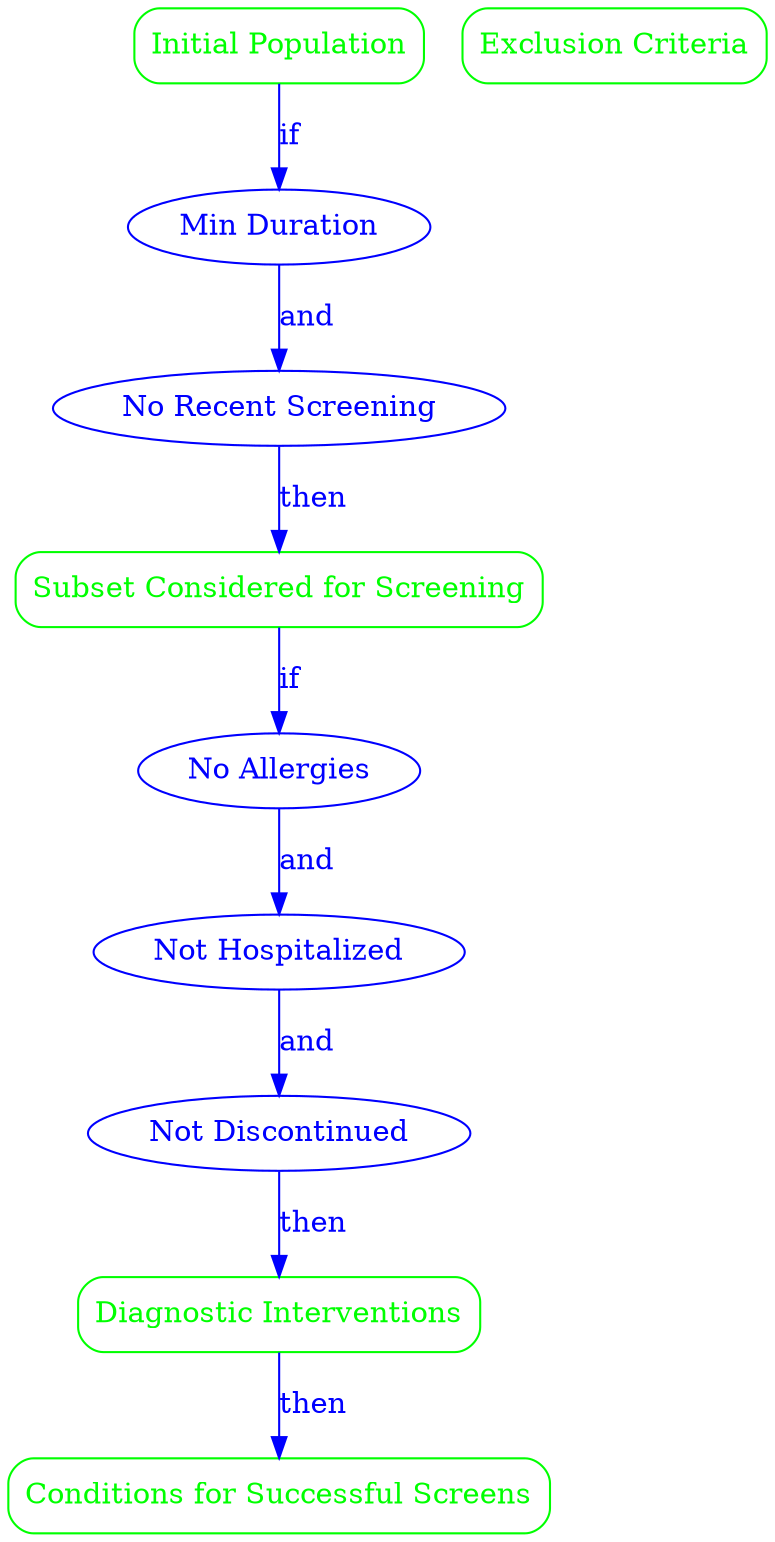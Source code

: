 digraph Protocol {
    rankdir=TB;

    // Population nodes
    InitialPopulation [label="Initial Population" shape=box style=rounded color=green fontcolor=green comment="All patients currently prescribed GLP-1 receptor agonists, including but not limited to medications such as liraglutide, exenatide, dulaglutide, semaglutide, and albiglutide."];
    SubsetForScreening [label="Subset Considered for Screening" shape=box style=rounded color=green fontcolor=green comment="Patients who have been on GLP-1 medications for a minimum duration of 4 weeks, as side effects may not be immediately apparent. Patients who have not had a documented side effect screening in the past 3 months."];
    ExclusionCriteria [label="Exclusion Criteria" shape=box style=rounded color=green fontcolor=green comment="Patients with documented allergies or contraindications to GLP-1 medications. Patients who are currently hospitalized or in acute care settings, where side effect management is part of the inpatient care protocol. Patients who have discontinued GLP-1 medications for more than 4 weeks prior to the screening date."];
    DiagnosticInterventions [label="Diagnostic Interventions" shape=box style=rounded color=green fontcolor=green comment="Conduct a comprehensive review of the patient's medical history and current symptoms. Administer a standardized questionnaire to assess common side effects associated with GLP-1 medications, including gastrointestinal symptoms (nausea, vomiting, diarrhea), injection site reactions, and any signs of pancreatitis or thyroid tumors. Perform necessary laboratory tests if indicated by the questionnaire responses, such as serum amylase and lipase levels for suspected pancreatitis."];
    SuccessfulScreens [label="Conditions for Successful Screens" shape=box style=rounded color=green fontcolor=green comment="Identification and documentation of any side effects experienced by the patient. Clear communication of findings to the patient, including education on potential side effects and their management. Recommendation for consultation with a healthcare provider if significant side effects are identified, or if the patient expresses concern about their medication. Follow-up plan established for patients with identified side effects, including potential medication adjustment or discontinuation if necessary."];

    // Criterion nodes
    MinDuration [label="Min Duration" shape=ellipse color=blue fontcolor=blue comment="Patients who have been on GLP-1 medications for a minimum duration of 4 weeks."];
    NoRecentScreening [label="No Recent Screening" shape=ellipse color=blue fontcolor=blue comment="Patients who have not had a documented side effect screening in the past 3 months."];
    NoAllergies [label="No Allergies" shape=ellipse color=blue fontcolor=blue comment="Patients with no documented allergies or contraindications to GLP-1 medications."];
    NotHospitalized [label="Not Hospitalized" shape=ellipse color=blue fontcolor=blue comment="Patients who are not currently hospitalized or in acute care settings."];
    NotDiscontinued [label="Not Discontinued" shape=ellipse color=blue fontcolor=blue comment="Patients who have not discontinued GLP-1 medications for more than 4 weeks prior to the screening date."];

    // Edges
    InitialPopulation -> MinDuration [label="if" color=blue fontcolor=blue];
    MinDuration -> NoRecentScreening [label="and" color=blue fontcolor=blue];
    NoRecentScreening -> SubsetForScreening [label="then" color=blue fontcolor=blue];

    SubsetForScreening -> NoAllergies [label="if" color=blue fontcolor=blue];
    NoAllergies -> NotHospitalized [label="and" color=blue fontcolor=blue];
    NotHospitalized -> NotDiscontinued [label="and" color=blue fontcolor=blue];
    NotDiscontinued -> DiagnosticInterventions [label="then" color=blue fontcolor=blue];

    DiagnosticInterventions -> SuccessfulScreens [label="then" color=blue fontcolor=blue];
}